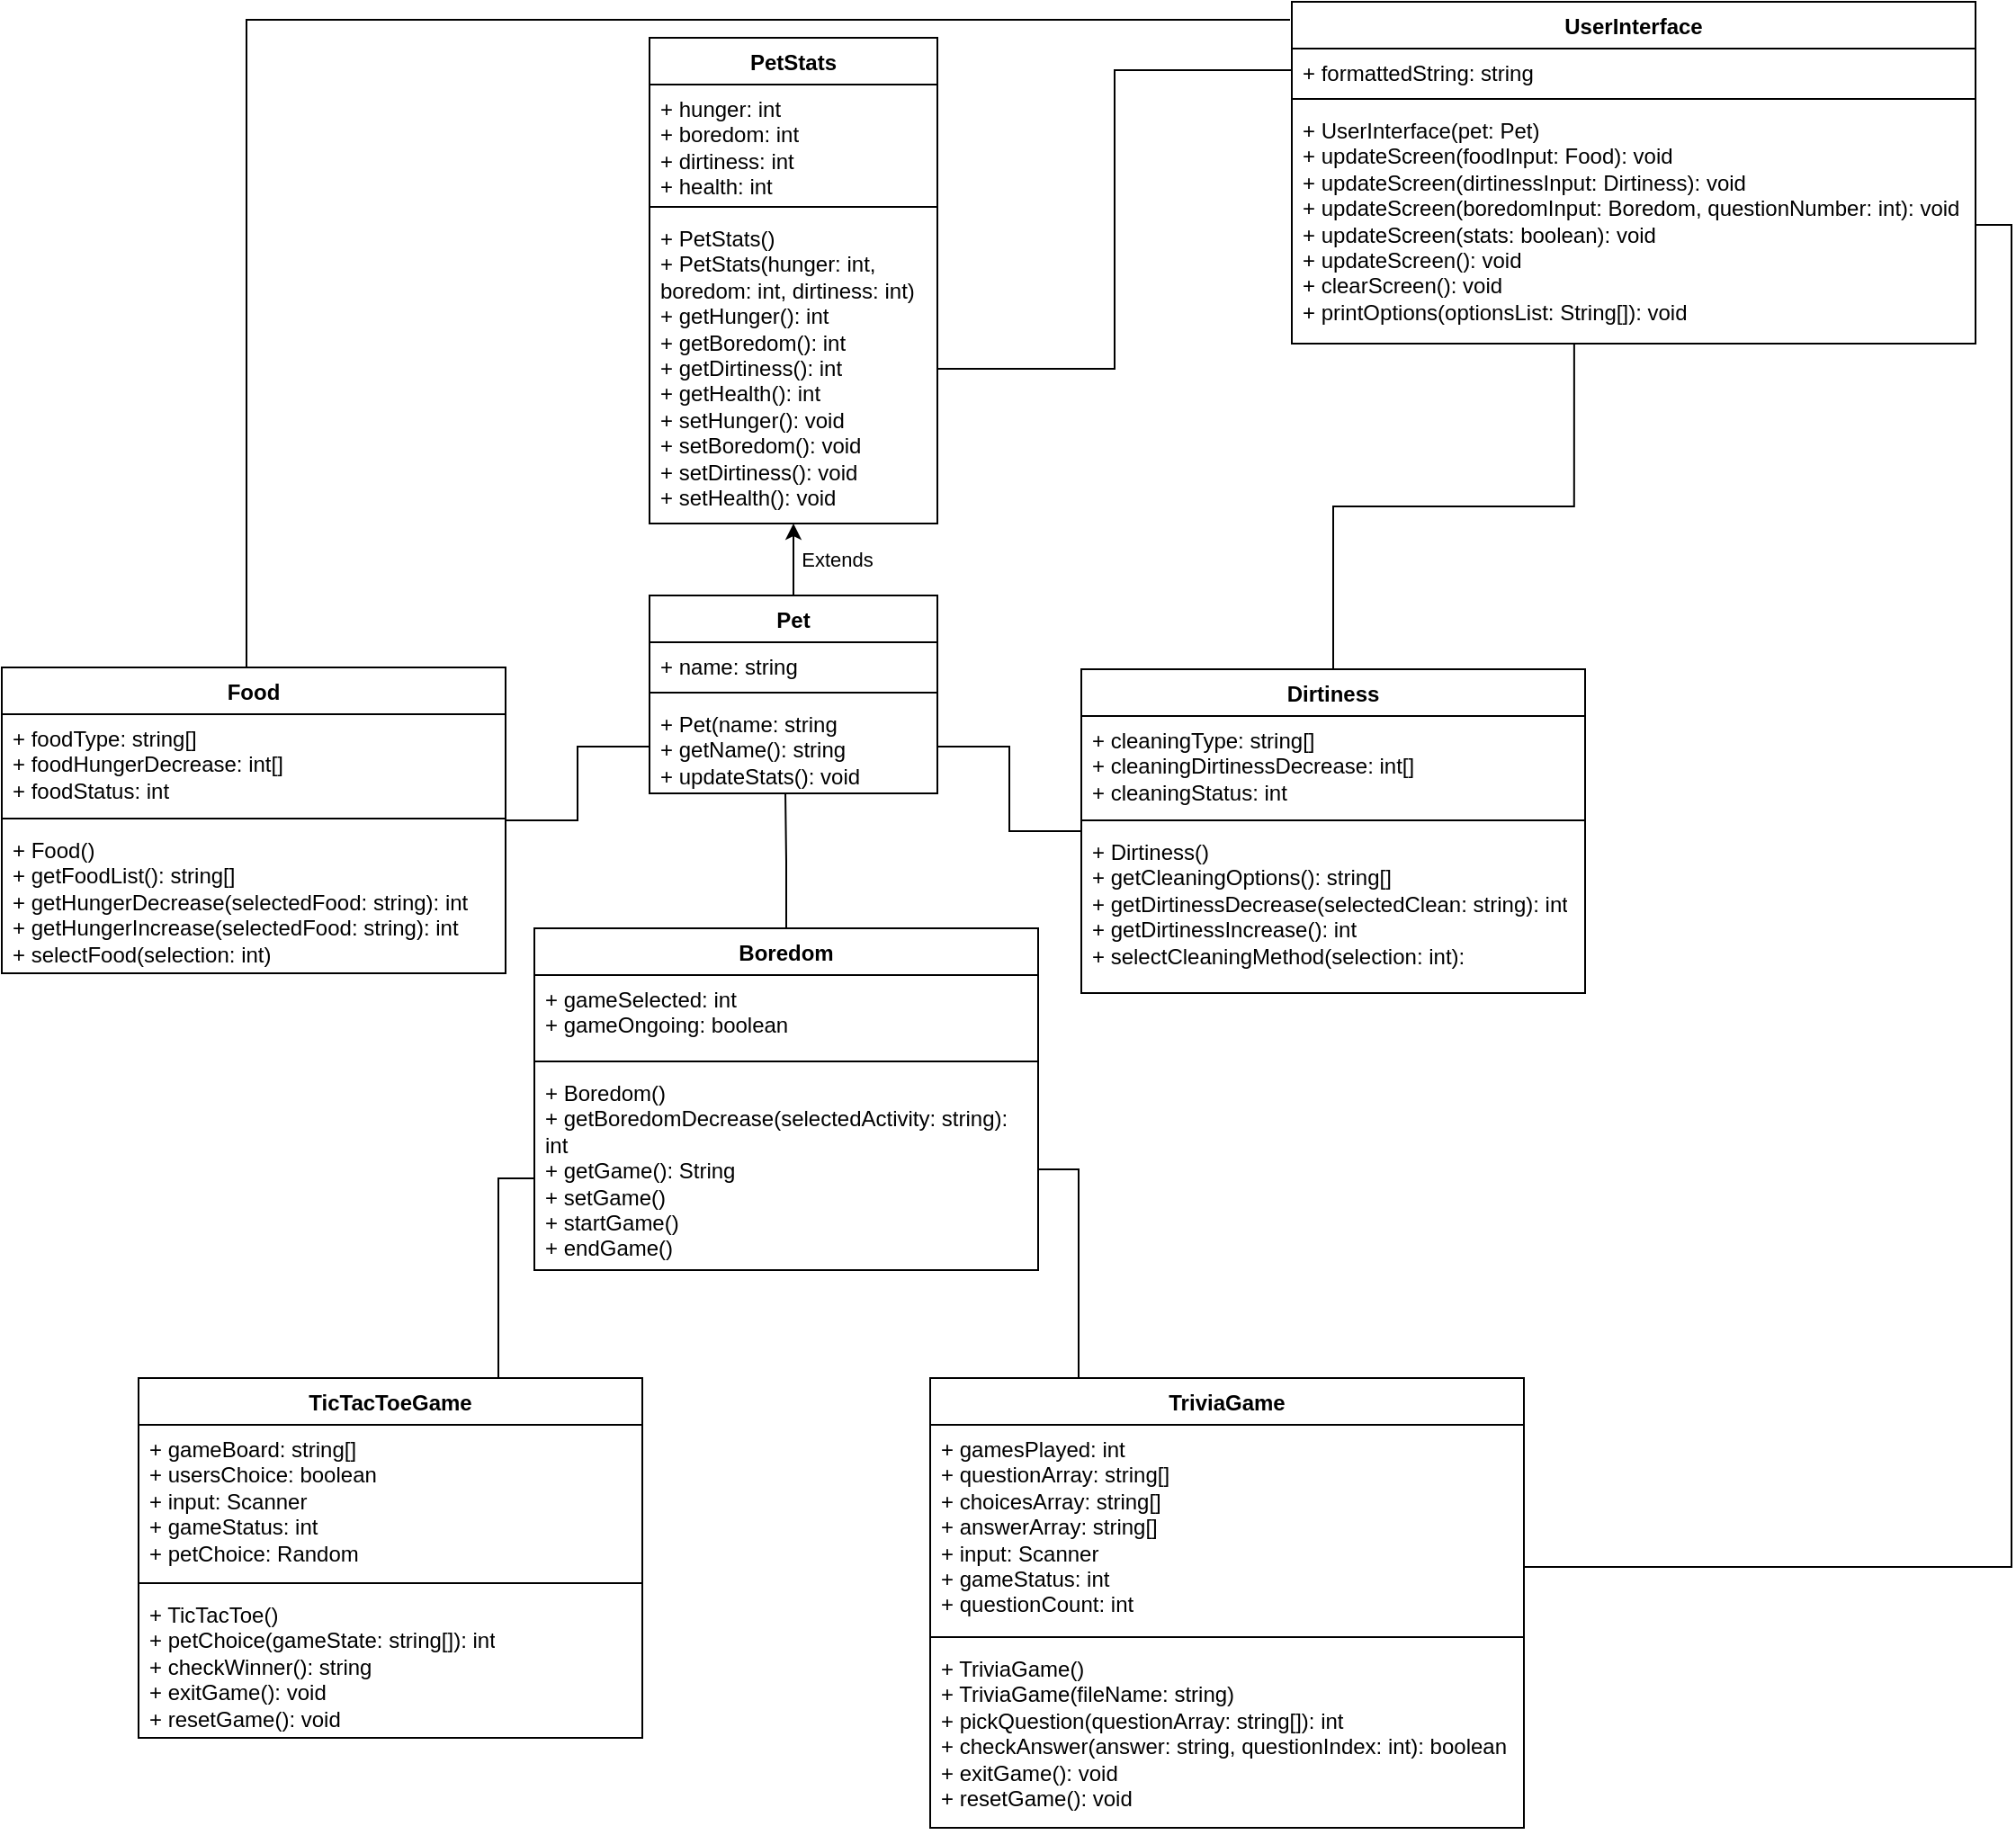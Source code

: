<mxfile version="26.0.9">
  <diagram id="C5RBs43oDa-KdzZeNtuy" name="Page-1">
    <mxGraphModel dx="1406" dy="947" grid="1" gridSize="10" guides="1" tooltips="1" connect="1" arrows="1" fold="1" page="1" pageScale="1" pageWidth="827" pageHeight="1169" background="light-dark(#FFFFFF,#EDEDED)" math="0" shadow="0">
      <root>
        <mxCell id="WIyWlLk6GJQsqaUBKTNV-0" />
        <mxCell id="WIyWlLk6GJQsqaUBKTNV-1" parent="WIyWlLk6GJQsqaUBKTNV-0" />
        <mxCell id="GLzoOwZDN7FR2L7_pklB-4" value="Pet" style="swimlane;fontStyle=1;align=center;verticalAlign=top;childLayout=stackLayout;horizontal=1;startSize=26;horizontalStack=0;resizeParent=1;resizeParentMax=0;resizeLast=0;collapsible=1;marginBottom=0;whiteSpace=wrap;html=1;" parent="WIyWlLk6GJQsqaUBKTNV-1" vertex="1">
          <mxGeometry x="504" y="370" width="160" height="110" as="geometry" />
        </mxCell>
        <mxCell id="GLzoOwZDN7FR2L7_pklB-5" value="+ name: string" style="text;strokeColor=none;fillColor=none;align=left;verticalAlign=top;spacingLeft=4;spacingRight=4;overflow=hidden;rotatable=0;points=[[0,0.5],[1,0.5]];portConstraint=eastwest;whiteSpace=wrap;html=1;" parent="GLzoOwZDN7FR2L7_pklB-4" vertex="1">
          <mxGeometry y="26" width="160" height="24" as="geometry" />
        </mxCell>
        <mxCell id="GLzoOwZDN7FR2L7_pklB-6" value="" style="line;strokeWidth=1;fillColor=none;align=left;verticalAlign=middle;spacingTop=-1;spacingLeft=3;spacingRight=3;rotatable=0;labelPosition=right;points=[];portConstraint=eastwest;strokeColor=inherit;" parent="GLzoOwZDN7FR2L7_pklB-4" vertex="1">
          <mxGeometry y="50" width="160" height="8" as="geometry" />
        </mxCell>
        <mxCell id="GLzoOwZDN7FR2L7_pklB-7" value="&lt;div&gt;+ Pet(name: string&lt;/div&gt;+ getName(): string&lt;div&gt;&lt;span style=&quot;background-color: transparent; color: light-dark(rgb(0, 0, 0), rgb(255, 255, 255));&quot;&gt;+ updateStats(): void&lt;/span&gt;&lt;span style=&quot;background-color: transparent; color: light-dark(rgb(0, 0, 0), rgb(255, 255, 255));&quot;&gt;&amp;nbsp;&lt;/span&gt;&lt;br&gt;&lt;/div&gt;" style="text;strokeColor=none;fillColor=none;align=left;verticalAlign=top;spacingLeft=4;spacingRight=4;overflow=hidden;rotatable=0;points=[[0,0.5],[1,0.5]];portConstraint=eastwest;whiteSpace=wrap;html=1;" parent="GLzoOwZDN7FR2L7_pklB-4" vertex="1">
          <mxGeometry y="58" width="160" height="52" as="geometry" />
        </mxCell>
        <mxCell id="bQXPKGc5TB-FNTjUY_vJ-18" style="edgeStyle=orthogonalEdgeStyle;rounded=0;orthogonalLoop=1;jettySize=auto;html=1;entryX=0;entryY=0.5;entryDx=0;entryDy=0;endArrow=none;startFill=0;" parent="WIyWlLk6GJQsqaUBKTNV-1" source="GLzoOwZDN7FR2L7_pklB-9" target="GLzoOwZDN7FR2L7_pklB-7" edge="1">
          <mxGeometry relative="1" as="geometry" />
        </mxCell>
        <mxCell id="GLzoOwZDN7FR2L7_pklB-9" value="Food" style="swimlane;fontStyle=1;align=center;verticalAlign=top;childLayout=stackLayout;horizontal=1;startSize=26;horizontalStack=0;resizeParent=1;resizeParentMax=0;resizeLast=0;collapsible=1;marginBottom=0;whiteSpace=wrap;html=1;" parent="WIyWlLk6GJQsqaUBKTNV-1" vertex="1">
          <mxGeometry x="144" y="410" width="280" height="170" as="geometry" />
        </mxCell>
        <mxCell id="GLzoOwZDN7FR2L7_pklB-11" value="+ foodType: string[]&lt;div&gt;+ foodHungerDecrease: int[]&lt;/div&gt;&lt;div&gt;&lt;span style=&quot;background-color: transparent; color: light-dark(rgb(0, 0, 0), rgb(255, 255, 255));&quot;&gt;+ foodStatus: int&lt;/span&gt;&lt;br&gt;&lt;/div&gt;" style="text;strokeColor=none;fillColor=none;align=left;verticalAlign=top;spacingLeft=4;spacingRight=4;overflow=hidden;rotatable=0;points=[[0,0.5],[1,0.5]];portConstraint=eastwest;whiteSpace=wrap;html=1;" parent="GLzoOwZDN7FR2L7_pklB-9" vertex="1">
          <mxGeometry y="26" width="280" height="54" as="geometry" />
        </mxCell>
        <mxCell id="GLzoOwZDN7FR2L7_pklB-12" value="" style="line;strokeWidth=1;fillColor=none;align=left;verticalAlign=middle;spacingTop=-1;spacingLeft=3;spacingRight=3;rotatable=0;labelPosition=right;points=[];portConstraint=eastwest;strokeColor=inherit;" parent="GLzoOwZDN7FR2L7_pklB-9" vertex="1">
          <mxGeometry y="80" width="280" height="8" as="geometry" />
        </mxCell>
        <mxCell id="GLzoOwZDN7FR2L7_pklB-13" value="&lt;div&gt;+ Food()&lt;/div&gt;+ getFoodList(): string[]&lt;div&gt;&lt;span style=&quot;background-color: transparent; color: light-dark(rgb(0, 0, 0), rgb(255, 255, 255));&quot;&gt;+ getHungerDecrease(selectedFood: string): int&lt;/span&gt;&lt;br&gt;&lt;/div&gt;&lt;div&gt;&lt;span style=&quot;background-color: transparent; color: light-dark(rgb(0, 0, 0), rgb(255, 255, 255));&quot;&gt;+ getHungerIncrease(selectedFood: string): int&lt;/span&gt;&lt;/div&gt;&lt;div&gt;+ selectFood(selection: int)&lt;br&gt;&lt;/div&gt;" style="text;strokeColor=none;fillColor=none;align=left;verticalAlign=top;spacingLeft=4;spacingRight=4;overflow=hidden;rotatable=0;points=[[0,0.5],[1,0.5]];portConstraint=eastwest;whiteSpace=wrap;html=1;" parent="GLzoOwZDN7FR2L7_pklB-9" vertex="1">
          <mxGeometry y="88" width="280" height="82" as="geometry" />
        </mxCell>
        <mxCell id="GLzoOwZDN7FR2L7_pklB-14" value="PetStats" style="swimlane;fontStyle=1;align=center;verticalAlign=top;childLayout=stackLayout;horizontal=1;startSize=26;horizontalStack=0;resizeParent=1;resizeParentMax=0;resizeLast=0;collapsible=1;marginBottom=0;whiteSpace=wrap;html=1;" parent="WIyWlLk6GJQsqaUBKTNV-1" vertex="1">
          <mxGeometry x="504" y="60" width="160" height="270" as="geometry" />
        </mxCell>
        <mxCell id="GLzoOwZDN7FR2L7_pklB-15" value="&lt;div&gt;+ hunger: int&lt;/div&gt;&lt;div&gt;+ boredom: int&lt;/div&gt;&lt;div&gt;+ dirtiness: int&lt;/div&gt;&lt;div&gt;+ health: int&lt;/div&gt;&lt;div&gt;&lt;br&gt;&lt;/div&gt;" style="text;strokeColor=none;fillColor=none;align=left;verticalAlign=top;spacingLeft=4;spacingRight=4;overflow=hidden;rotatable=0;points=[[0,0.5],[1,0.5]];portConstraint=eastwest;whiteSpace=wrap;html=1;" parent="GLzoOwZDN7FR2L7_pklB-14" vertex="1">
          <mxGeometry y="26" width="160" height="64" as="geometry" />
        </mxCell>
        <mxCell id="GLzoOwZDN7FR2L7_pklB-16" value="" style="line;strokeWidth=1;fillColor=none;align=left;verticalAlign=middle;spacingTop=-1;spacingLeft=3;spacingRight=3;rotatable=0;labelPosition=right;points=[];portConstraint=eastwest;strokeColor=inherit;" parent="GLzoOwZDN7FR2L7_pklB-14" vertex="1">
          <mxGeometry y="90" width="160" height="8" as="geometry" />
        </mxCell>
        <mxCell id="GLzoOwZDN7FR2L7_pklB-17" value="&lt;div&gt;+ PetStats()&lt;/div&gt;&lt;div&gt;+ PetStats(hunger: int, boredom: int, dirtiness: int)&lt;br&gt;&lt;/div&gt;&lt;div&gt;+ getHunger(): int&lt;/div&gt;&lt;div&gt;+ getBoredom(): int&lt;/div&gt;&lt;div&gt;+ getDirtiness(): int&lt;/div&gt;&lt;div&gt;+ getHealth(): int&lt;/div&gt;&lt;div&gt;+ setHunger(): void&lt;/div&gt;&lt;div&gt;+ setBoredom(): void&lt;/div&gt;&lt;div&gt;+ setDirtiness(): void&lt;/div&gt;&lt;div&gt;+ setHealth(): void&lt;/div&gt;" style="text;strokeColor=none;fillColor=none;align=left;verticalAlign=top;spacingLeft=4;spacingRight=4;overflow=hidden;rotatable=0;points=[[0,0.5],[1,0.5]];portConstraint=eastwest;whiteSpace=wrap;html=1;" parent="GLzoOwZDN7FR2L7_pklB-14" vertex="1">
          <mxGeometry y="98" width="160" height="172" as="geometry" />
        </mxCell>
        <mxCell id="GLzoOwZDN7FR2L7_pklB-26" value="Extends" style="edgeStyle=orthogonalEdgeStyle;rounded=0;orthogonalLoop=1;jettySize=auto;html=1;entryX=0.5;entryY=1;entryDx=0;entryDy=0;entryPerimeter=0;spacingLeft=47;" parent="WIyWlLk6GJQsqaUBKTNV-1" source="GLzoOwZDN7FR2L7_pklB-4" target="GLzoOwZDN7FR2L7_pklB-17" edge="1">
          <mxGeometry relative="1" as="geometry" />
        </mxCell>
        <mxCell id="0eJ1nHn0sJdGd7YCcq3P-0" value="UserInterface" style="swimlane;fontStyle=1;align=center;verticalAlign=top;childLayout=stackLayout;horizontal=1;startSize=26;horizontalStack=0;resizeParent=1;resizeParentMax=0;resizeLast=0;collapsible=1;marginBottom=0;whiteSpace=wrap;html=1;" parent="WIyWlLk6GJQsqaUBKTNV-1" vertex="1">
          <mxGeometry x="861" y="40" width="380" height="190" as="geometry" />
        </mxCell>
        <mxCell id="0eJ1nHn0sJdGd7YCcq3P-1" value="+ formattedString: string" style="text;strokeColor=none;fillColor=none;align=left;verticalAlign=top;spacingLeft=4;spacingRight=4;overflow=hidden;rotatable=0;points=[[0,0.5],[1,0.5]];portConstraint=eastwest;whiteSpace=wrap;html=1;" parent="0eJ1nHn0sJdGd7YCcq3P-0" vertex="1">
          <mxGeometry y="26" width="380" height="24" as="geometry" />
        </mxCell>
        <mxCell id="0eJ1nHn0sJdGd7YCcq3P-2" value="" style="line;strokeWidth=1;fillColor=none;align=left;verticalAlign=middle;spacingTop=-1;spacingLeft=3;spacingRight=3;rotatable=0;labelPosition=right;points=[];portConstraint=eastwest;strokeColor=inherit;" parent="0eJ1nHn0sJdGd7YCcq3P-0" vertex="1">
          <mxGeometry y="50" width="380" height="8" as="geometry" />
        </mxCell>
        <mxCell id="0eJ1nHn0sJdGd7YCcq3P-3" value="&lt;div&gt;+ UserInterface(pet: Pet)&lt;/div&gt;+ updateScreen(foodInput: Food): void&lt;div&gt;+ updateScreen(dirtinessInput: Dirtiness): void&lt;/div&gt;&lt;div&gt;+ updateScreen(boredomInput: Boredom, questionNumber: int): void&lt;span style=&quot;background-color: transparent; color: light-dark(rgb(0, 0, 0), rgb(255, 255, 255));&quot;&gt;&amp;nbsp;&lt;/span&gt;&lt;/div&gt;&lt;div&gt;&lt;span style=&quot;background-color: transparent; color: light-dark(rgb(0, 0, 0), rgb(255, 255, 255));&quot;&gt;+ updateScreen(stats: boolean): void&amp;nbsp;&lt;/span&gt;&lt;/div&gt;&lt;div&gt;&lt;span style=&quot;background-color: transparent; color: light-dark(rgb(0, 0, 0), rgb(255, 255, 255));&quot;&gt;+ updateScreen(): void&lt;/span&gt;&lt;/div&gt;&lt;div&gt;+ clearScreen(): void&lt;/div&gt;&lt;div&gt;+ printOptions(optionsList: String[]): void&lt;/div&gt;" style="text;strokeColor=none;fillColor=none;align=left;verticalAlign=top;spacingLeft=4;spacingRight=4;overflow=hidden;rotatable=0;points=[[0,0.5],[1,0.5]];portConstraint=eastwest;whiteSpace=wrap;html=1;" parent="0eJ1nHn0sJdGd7YCcq3P-0" vertex="1">
          <mxGeometry y="58" width="380" height="132" as="geometry" />
        </mxCell>
        <mxCell id="bQXPKGc5TB-FNTjUY_vJ-17" style="edgeStyle=orthogonalEdgeStyle;rounded=0;orthogonalLoop=1;jettySize=auto;html=1;entryX=1;entryY=0.5;entryDx=0;entryDy=0;endArrow=none;startFill=0;" parent="WIyWlLk6GJQsqaUBKTNV-1" source="0eJ1nHn0sJdGd7YCcq3P-5" target="GLzoOwZDN7FR2L7_pklB-7" edge="1">
          <mxGeometry relative="1" as="geometry" />
        </mxCell>
        <mxCell id="0eJ1nHn0sJdGd7YCcq3P-5" value="Dirtiness" style="swimlane;fontStyle=1;align=center;verticalAlign=top;childLayout=stackLayout;horizontal=1;startSize=26;horizontalStack=0;resizeParent=1;resizeParentMax=0;resizeLast=0;collapsible=1;marginBottom=0;whiteSpace=wrap;html=1;" parent="WIyWlLk6GJQsqaUBKTNV-1" vertex="1">
          <mxGeometry x="744" y="411" width="280" height="180" as="geometry" />
        </mxCell>
        <mxCell id="0eJ1nHn0sJdGd7YCcq3P-6" value="+ cleaningType: string[]&lt;div&gt;+ cleaningDirtinessDecrease: int[]&lt;/div&gt;&lt;div&gt;+ cleaningStatus: int&lt;/div&gt;&lt;div&gt;&lt;br&gt;&lt;/div&gt;" style="text;strokeColor=none;fillColor=none;align=left;verticalAlign=top;spacingLeft=4;spacingRight=4;overflow=hidden;rotatable=0;points=[[0,0.5],[1,0.5]];portConstraint=eastwest;whiteSpace=wrap;html=1;" parent="0eJ1nHn0sJdGd7YCcq3P-5" vertex="1">
          <mxGeometry y="26" width="280" height="54" as="geometry" />
        </mxCell>
        <mxCell id="0eJ1nHn0sJdGd7YCcq3P-7" value="" style="line;strokeWidth=1;fillColor=none;align=left;verticalAlign=middle;spacingTop=-1;spacingLeft=3;spacingRight=3;rotatable=0;labelPosition=right;points=[];portConstraint=eastwest;strokeColor=inherit;" parent="0eJ1nHn0sJdGd7YCcq3P-5" vertex="1">
          <mxGeometry y="80" width="280" height="8" as="geometry" />
        </mxCell>
        <mxCell id="0eJ1nHn0sJdGd7YCcq3P-8" value="&lt;div&gt;+ Dirtiness()&lt;/div&gt;&lt;div&gt;+ getCleaningOptions(): string[]&lt;/div&gt;&lt;div&gt;+ getDirtinessDecrease(selectedClean: string): int&lt;/div&gt;&lt;div&gt;+ getDirtinessIncrease(): int&lt;/div&gt;&lt;div&gt;+ selectCleaningMethod(selection: int):&amp;nbsp;&lt;/div&gt;&lt;div&gt;&lt;br&gt;&lt;/div&gt;" style="text;strokeColor=none;fillColor=none;align=left;verticalAlign=top;spacingLeft=4;spacingRight=4;overflow=hidden;rotatable=0;points=[[0,0.5],[1,0.5]];portConstraint=eastwest;whiteSpace=wrap;html=1;" parent="0eJ1nHn0sJdGd7YCcq3P-5" vertex="1">
          <mxGeometry y="88" width="280" height="92" as="geometry" />
        </mxCell>
        <mxCell id="0eJ1nHn0sJdGd7YCcq3P-9" value="Boredom" style="swimlane;fontStyle=1;align=center;verticalAlign=top;childLayout=stackLayout;horizontal=1;startSize=26;horizontalStack=0;resizeParent=1;resizeParentMax=0;resizeLast=0;collapsible=1;marginBottom=0;whiteSpace=wrap;html=1;" parent="WIyWlLk6GJQsqaUBKTNV-1" vertex="1">
          <mxGeometry x="440" y="555" width="280" height="190" as="geometry">
            <mxRectangle x="440" y="555" width="90" height="30" as="alternateBounds" />
          </mxGeometry>
        </mxCell>
        <mxCell id="0eJ1nHn0sJdGd7YCcq3P-10" value="+ gameSelected: int&lt;div&gt;+ gameOngoing: boolean&lt;/div&gt;" style="text;strokeColor=none;fillColor=none;align=left;verticalAlign=top;spacingLeft=4;spacingRight=4;overflow=hidden;rotatable=0;points=[[0,0.5],[1,0.5]];portConstraint=eastwest;whiteSpace=wrap;html=1;" parent="0eJ1nHn0sJdGd7YCcq3P-9" vertex="1">
          <mxGeometry y="26" width="280" height="44" as="geometry" />
        </mxCell>
        <mxCell id="0eJ1nHn0sJdGd7YCcq3P-11" value="" style="line;strokeWidth=1;fillColor=none;align=left;verticalAlign=middle;spacingTop=-1;spacingLeft=3;spacingRight=3;rotatable=0;labelPosition=right;points=[];portConstraint=eastwest;strokeColor=inherit;" parent="0eJ1nHn0sJdGd7YCcq3P-9" vertex="1">
          <mxGeometry y="70" width="280" height="8" as="geometry" />
        </mxCell>
        <mxCell id="0eJ1nHn0sJdGd7YCcq3P-12" value="+ Boredom()&lt;div&gt;+ getBoredomDecrease(selectedActivity: string): int&lt;/div&gt;&lt;div&gt;&lt;div&gt;+ getGame(): String&lt;/div&gt;&lt;div&gt;+ setGame()&lt;/div&gt;&lt;div&gt;+ startGame()&lt;/div&gt;&lt;div&gt;+ endGame()&lt;/div&gt;&lt;/div&gt;" style="text;strokeColor=none;fillColor=none;align=left;verticalAlign=top;spacingLeft=4;spacingRight=4;overflow=hidden;rotatable=0;points=[[0,0.5],[1,0.5]];portConstraint=eastwest;whiteSpace=wrap;html=1;" parent="0eJ1nHn0sJdGd7YCcq3P-9" vertex="1">
          <mxGeometry y="78" width="280" height="112" as="geometry" />
        </mxCell>
        <mxCell id="bQXPKGc5TB-FNTjUY_vJ-8" style="edgeStyle=orthogonalEdgeStyle;rounded=0;orthogonalLoop=1;jettySize=auto;html=1;exitX=0.75;exitY=0;exitDx=0;exitDy=0;strokeColor=default;strokeWidth=1;endArrow=none;startFill=0;" parent="WIyWlLk6GJQsqaUBKTNV-1" source="0eJ1nHn0sJdGd7YCcq3P-13" target="0eJ1nHn0sJdGd7YCcq3P-12" edge="1">
          <mxGeometry relative="1" as="geometry">
            <Array as="points">
              <mxPoint x="420" y="805" />
              <mxPoint x="420" y="694" />
            </Array>
          </mxGeometry>
        </mxCell>
        <mxCell id="0eJ1nHn0sJdGd7YCcq3P-13" value="TicTacToeGame" style="swimlane;fontStyle=1;align=center;verticalAlign=top;childLayout=stackLayout;horizontal=1;startSize=26;horizontalStack=0;resizeParent=1;resizeParentMax=0;resizeLast=0;collapsible=1;marginBottom=0;whiteSpace=wrap;html=1;" parent="WIyWlLk6GJQsqaUBKTNV-1" vertex="1">
          <mxGeometry x="220" y="805" width="280" height="200" as="geometry" />
        </mxCell>
        <mxCell id="0eJ1nHn0sJdGd7YCcq3P-14" value="+ gameBoard: string[]&lt;div&gt;+ usersChoice: boolean&lt;/div&gt;&lt;div&gt;+ input: Scanner&lt;/div&gt;&lt;div&gt;+ gameStatus: int&lt;/div&gt;&lt;div&gt;+ petChoice: Random&lt;/div&gt;" style="text;strokeColor=none;fillColor=none;align=left;verticalAlign=top;spacingLeft=4;spacingRight=4;overflow=hidden;rotatable=0;points=[[0,0.5],[1,0.5]];portConstraint=eastwest;whiteSpace=wrap;html=1;" parent="0eJ1nHn0sJdGd7YCcq3P-13" vertex="1">
          <mxGeometry y="26" width="280" height="84" as="geometry" />
        </mxCell>
        <mxCell id="0eJ1nHn0sJdGd7YCcq3P-15" value="" style="line;strokeWidth=1;fillColor=none;align=left;verticalAlign=middle;spacingTop=-1;spacingLeft=3;spacingRight=3;rotatable=0;labelPosition=right;points=[];portConstraint=eastwest;strokeColor=inherit;" parent="0eJ1nHn0sJdGd7YCcq3P-13" vertex="1">
          <mxGeometry y="110" width="280" height="8" as="geometry" />
        </mxCell>
        <mxCell id="0eJ1nHn0sJdGd7YCcq3P-16" value="&lt;div&gt;+ TicTacToe()&lt;/div&gt;&lt;div&gt;+ petChoice(gameState: string[]): int&lt;/div&gt;&lt;div&gt;+ checkWinner(): string&lt;/div&gt;&lt;div&gt;+ exitGame(): void&lt;/div&gt;&lt;div&gt;+ resetGame(): void&lt;/div&gt;" style="text;strokeColor=none;fillColor=none;align=left;verticalAlign=top;spacingLeft=4;spacingRight=4;overflow=hidden;rotatable=0;points=[[0,0.5],[1,0.5]];portConstraint=eastwest;whiteSpace=wrap;html=1;" parent="0eJ1nHn0sJdGd7YCcq3P-13" vertex="1">
          <mxGeometry y="118" width="280" height="82" as="geometry" />
        </mxCell>
        <mxCell id="0eJ1nHn0sJdGd7YCcq3P-17" value="TriviaGame" style="swimlane;fontStyle=1;align=center;verticalAlign=top;childLayout=stackLayout;horizontal=1;startSize=26;horizontalStack=0;resizeParent=1;resizeParentMax=0;resizeLast=0;collapsible=1;marginBottom=0;whiteSpace=wrap;html=1;" parent="WIyWlLk6GJQsqaUBKTNV-1" vertex="1">
          <mxGeometry x="660" y="805" width="330" height="250" as="geometry" />
        </mxCell>
        <mxCell id="0eJ1nHn0sJdGd7YCcq3P-18" value="+ gamesPlayed: int&lt;div&gt;+ questionArray: string[]&lt;/div&gt;&lt;div&gt;+ choicesArray: string[]&lt;/div&gt;&lt;div&gt;&lt;span style=&quot;background-color: transparent; color: light-dark(rgb(0, 0, 0), rgb(255, 255, 255));&quot;&gt;+ answerArray: string[]&lt;/span&gt;&lt;br&gt;&lt;/div&gt;&lt;div&gt;+ input: Scanner&lt;/div&gt;&lt;div&gt;+ gameStatus: int&lt;/div&gt;&lt;div&gt;+ questionCount: int&lt;/div&gt;" style="text;strokeColor=none;fillColor=none;align=left;verticalAlign=top;spacingLeft=4;spacingRight=4;overflow=hidden;rotatable=0;points=[[0,0.5],[1,0.5]];portConstraint=eastwest;whiteSpace=wrap;html=1;" parent="0eJ1nHn0sJdGd7YCcq3P-17" vertex="1">
          <mxGeometry y="26" width="330" height="114" as="geometry" />
        </mxCell>
        <mxCell id="0eJ1nHn0sJdGd7YCcq3P-19" value="" style="line;strokeWidth=1;fillColor=none;align=left;verticalAlign=middle;spacingTop=-1;spacingLeft=3;spacingRight=3;rotatable=0;labelPosition=right;points=[];portConstraint=eastwest;strokeColor=inherit;" parent="0eJ1nHn0sJdGd7YCcq3P-17" vertex="1">
          <mxGeometry y="140" width="330" height="8" as="geometry" />
        </mxCell>
        <mxCell id="0eJ1nHn0sJdGd7YCcq3P-20" value="&lt;div&gt;+ TriviaGame()&lt;/div&gt;&lt;div&gt;+ TriviaGame(fileName: string)&lt;/div&gt;&lt;div&gt;+ pickQuestion(questionArray: string[]): int&lt;/div&gt;&lt;div&gt;+ checkAnswer(answer: string, questionIndex: int): boolean&lt;/div&gt;&lt;div&gt;+ exitGame(): void&lt;/div&gt;&lt;div&gt;+ resetGame(): void&lt;/div&gt;" style="text;strokeColor=none;fillColor=none;align=left;verticalAlign=top;spacingLeft=4;spacingRight=4;overflow=hidden;rotatable=0;points=[[0,0.5],[1,0.5]];portConstraint=eastwest;whiteSpace=wrap;html=1;" parent="0eJ1nHn0sJdGd7YCcq3P-17" vertex="1">
          <mxGeometry y="148" width="330" height="102" as="geometry" />
        </mxCell>
        <mxCell id="bQXPKGc5TB-FNTjUY_vJ-9" style="edgeStyle=orthogonalEdgeStyle;rounded=0;orthogonalLoop=1;jettySize=auto;html=1;exitX=0.25;exitY=0;exitDx=0;exitDy=0;entryX=1;entryY=0.5;entryDx=0;entryDy=0;endArrow=none;startFill=0;" parent="WIyWlLk6GJQsqaUBKTNV-1" source="0eJ1nHn0sJdGd7YCcq3P-17" target="0eJ1nHn0sJdGd7YCcq3P-12" edge="1">
          <mxGeometry relative="1" as="geometry" />
        </mxCell>
        <mxCell id="bQXPKGc5TB-FNTjUY_vJ-10" style="edgeStyle=orthogonalEdgeStyle;rounded=0;orthogonalLoop=1;jettySize=auto;html=1;exitX=0.5;exitY=0;exitDx=0;exitDy=0;entryX=0.472;entryY=0.999;entryDx=0;entryDy=0;entryPerimeter=0;endArrow=none;startFill=0;" parent="WIyWlLk6GJQsqaUBKTNV-1" source="0eJ1nHn0sJdGd7YCcq3P-9" target="GLzoOwZDN7FR2L7_pklB-7" edge="1">
          <mxGeometry relative="1" as="geometry" />
        </mxCell>
        <mxCell id="bQXPKGc5TB-FNTjUY_vJ-19" style="edgeStyle=orthogonalEdgeStyle;rounded=0;orthogonalLoop=1;jettySize=auto;html=1;entryX=0;entryY=0.5;entryDx=0;entryDy=0;endArrow=none;startFill=0;" parent="WIyWlLk6GJQsqaUBKTNV-1" source="GLzoOwZDN7FR2L7_pklB-17" target="0eJ1nHn0sJdGd7YCcq3P-1" edge="1">
          <mxGeometry relative="1" as="geometry" />
        </mxCell>
        <mxCell id="bQXPKGc5TB-FNTjUY_vJ-20" style="edgeStyle=orthogonalEdgeStyle;rounded=0;orthogonalLoop=1;jettySize=auto;html=1;entryX=0.413;entryY=0.997;entryDx=0;entryDy=0;entryPerimeter=0;endArrow=none;startFill=0;" parent="WIyWlLk6GJQsqaUBKTNV-1" source="0eJ1nHn0sJdGd7YCcq3P-5" target="0eJ1nHn0sJdGd7YCcq3P-3" edge="1">
          <mxGeometry relative="1" as="geometry" />
        </mxCell>
        <mxCell id="bQXPKGc5TB-FNTjUY_vJ-24" style="edgeStyle=orthogonalEdgeStyle;rounded=0;orthogonalLoop=1;jettySize=auto;html=1;entryX=1;entryY=0.5;entryDx=0;entryDy=0;endArrow=none;startFill=0;" parent="WIyWlLk6GJQsqaUBKTNV-1" target="0eJ1nHn0sJdGd7YCcq3P-3" edge="1">
          <mxGeometry relative="1" as="geometry">
            <mxPoint x="990" y="910" as="sourcePoint" />
            <Array as="points">
              <mxPoint x="1261" y="910" />
              <mxPoint x="1261" y="164" />
            </Array>
          </mxGeometry>
        </mxCell>
        <mxCell id="bQXPKGc5TB-FNTjUY_vJ-28" style="edgeStyle=orthogonalEdgeStyle;rounded=0;orthogonalLoop=1;jettySize=auto;html=1;endArrow=none;startFill=0;" parent="WIyWlLk6GJQsqaUBKTNV-1" source="GLzoOwZDN7FR2L7_pklB-9" edge="1">
          <mxGeometry relative="1" as="geometry">
            <mxPoint x="860" y="50" as="targetPoint" />
            <Array as="points">
              <mxPoint x="280" y="50" />
            </Array>
          </mxGeometry>
        </mxCell>
      </root>
    </mxGraphModel>
  </diagram>
</mxfile>
